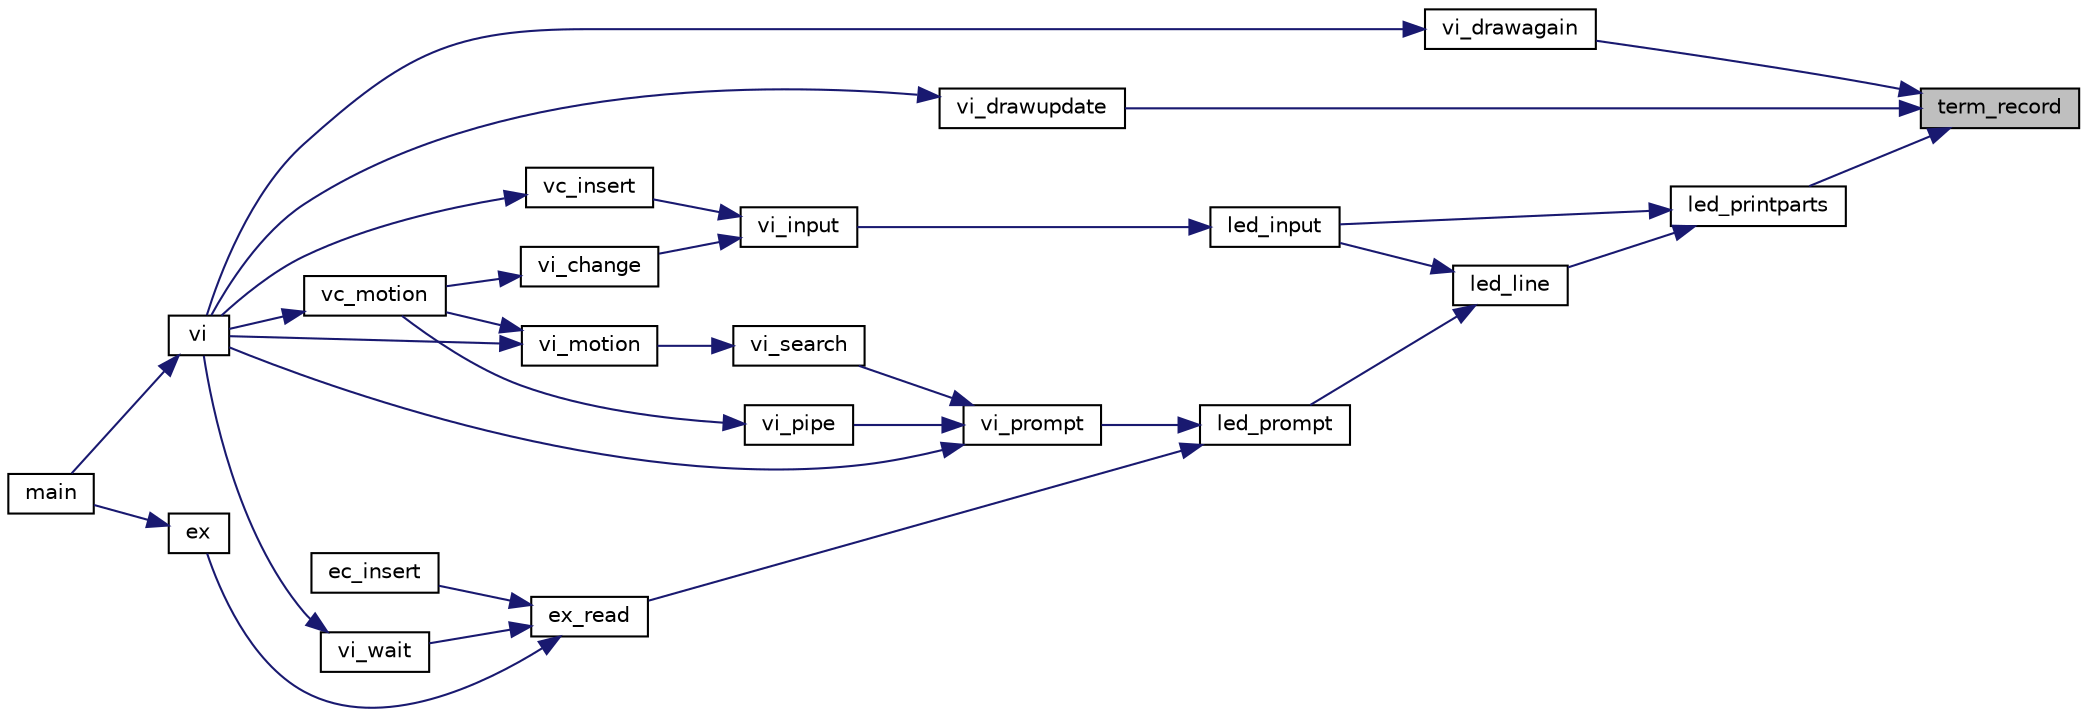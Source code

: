 digraph "term_record"
{
 // INTERACTIVE_SVG=YES
 // LATEX_PDF_SIZE
  edge [fontname="Helvetica",fontsize="10",labelfontname="Helvetica",labelfontsize="10"];
  node [fontname="Helvetica",fontsize="10",shape=record];
  rankdir="RL";
  Node1 [label="term_record",height=0.2,width=0.4,color="black", fillcolor="grey75", style="filled", fontcolor="black",tooltip=" "];
  Node1 -> Node2 [dir="back",color="midnightblue",fontsize="10",style="solid",fontname="Helvetica"];
  Node2 [label="led_printparts",height=0.2,width=0.4,color="black", fillcolor="white", style="filled",URL="$led_8c.html#ae938cbff964c214e7e4f6aff4d5ce0f7",tooltip=" "];
  Node2 -> Node3 [dir="back",color="midnightblue",fontsize="10",style="solid",fontname="Helvetica"];
  Node3 [label="led_input",height=0.2,width=0.4,color="black", fillcolor="white", style="filled",URL="$vi_8h.html#ae72255a31cec31233723c101d9465d07",tooltip=" "];
  Node3 -> Node4 [dir="back",color="midnightblue",fontsize="10",style="solid",fontname="Helvetica"];
  Node4 [label="vi_input",height=0.2,width=0.4,color="black", fillcolor="white", style="filled",URL="$vi_8c.html#a653f6b0359cef492e11f404c4bf469b9",tooltip=" "];
  Node4 -> Node5 [dir="back",color="midnightblue",fontsize="10",style="solid",fontname="Helvetica"];
  Node5 [label="vc_insert",height=0.2,width=0.4,color="black", fillcolor="white", style="filled",URL="$vi_8c.html#a8bb357a77ed61da8858f138c6fa672a6",tooltip=" "];
  Node5 -> Node6 [dir="back",color="midnightblue",fontsize="10",style="solid",fontname="Helvetica"];
  Node6 [label="vi",height=0.2,width=0.4,color="black", fillcolor="white", style="filled",URL="$vi_8c.html#a8d808e0f3453afe6600673ee1ea5f828",tooltip=" "];
  Node6 -> Node7 [dir="back",color="midnightblue",fontsize="10",style="solid",fontname="Helvetica"];
  Node7 [label="main",height=0.2,width=0.4,color="black", fillcolor="white", style="filled",URL="$vi_8c.html#a0ddf1224851353fc92bfbff6f499fa97",tooltip=" "];
  Node4 -> Node8 [dir="back",color="midnightblue",fontsize="10",style="solid",fontname="Helvetica"];
  Node8 [label="vi_change",height=0.2,width=0.4,color="black", fillcolor="white", style="filled",URL="$vi_8c.html#ae37b094c3bb647d8c1a4ac4e858ce518",tooltip=" "];
  Node8 -> Node9 [dir="back",color="midnightblue",fontsize="10",style="solid",fontname="Helvetica"];
  Node9 [label="vc_motion",height=0.2,width=0.4,color="black", fillcolor="white", style="filled",URL="$vi_8c.html#a06cbc6eb843436a0e77e07cbab0c4538",tooltip=" "];
  Node9 -> Node6 [dir="back",color="midnightblue",fontsize="10",style="solid",fontname="Helvetica"];
  Node2 -> Node10 [dir="back",color="midnightblue",fontsize="10",style="solid",fontname="Helvetica"];
  Node10 [label="led_line",height=0.2,width=0.4,color="black", fillcolor="white", style="filled",URL="$led_8c.html#a617ec615e86687b5c10df33b271256c8",tooltip=" "];
  Node10 -> Node3 [dir="back",color="midnightblue",fontsize="10",style="solid",fontname="Helvetica"];
  Node10 -> Node11 [dir="back",color="midnightblue",fontsize="10",style="solid",fontname="Helvetica"];
  Node11 [label="led_prompt",height=0.2,width=0.4,color="black", fillcolor="white", style="filled",URL="$vi_8h.html#a173bb468e1e2a066136316f98b49c108",tooltip=" "];
  Node11 -> Node12 [dir="back",color="midnightblue",fontsize="10",style="solid",fontname="Helvetica"];
  Node12 [label="ex_read",height=0.2,width=0.4,color="black", fillcolor="white", style="filled",URL="$vi_8h.html#a7ba56272fe1a7d523192729a0bb5edf7",tooltip=" "];
  Node12 -> Node13 [dir="back",color="midnightblue",fontsize="10",style="solid",fontname="Helvetica"];
  Node13 [label="ec_insert",height=0.2,width=0.4,color="black", fillcolor="white", style="filled",URL="$ex_8c.html#a0908784dc65be2da119a6b72ef96dec2",tooltip=" "];
  Node12 -> Node14 [dir="back",color="midnightblue",fontsize="10",style="solid",fontname="Helvetica"];
  Node14 [label="ex",height=0.2,width=0.4,color="black", fillcolor="white", style="filled",URL="$vi_8h.html#ac395e51f25330a6e6033b6d0d22b2076",tooltip=" "];
  Node14 -> Node7 [dir="back",color="midnightblue",fontsize="10",style="solid",fontname="Helvetica"];
  Node12 -> Node15 [dir="back",color="midnightblue",fontsize="10",style="solid",fontname="Helvetica"];
  Node15 [label="vi_wait",height=0.2,width=0.4,color="black", fillcolor="white", style="filled",URL="$vi_8c.html#a9d85e9ed087401367529ab86a5dbf0c5",tooltip=" "];
  Node15 -> Node6 [dir="back",color="midnightblue",fontsize="10",style="solid",fontname="Helvetica"];
  Node11 -> Node16 [dir="back",color="midnightblue",fontsize="10",style="solid",fontname="Helvetica"];
  Node16 [label="vi_prompt",height=0.2,width=0.4,color="black", fillcolor="white", style="filled",URL="$vi_8c.html#a57965473297aad4c4333fdd3897c11f3",tooltip=" "];
  Node16 -> Node6 [dir="back",color="midnightblue",fontsize="10",style="solid",fontname="Helvetica"];
  Node16 -> Node17 [dir="back",color="midnightblue",fontsize="10",style="solid",fontname="Helvetica"];
  Node17 [label="vi_pipe",height=0.2,width=0.4,color="black", fillcolor="white", style="filled",URL="$vi_8c.html#ab8e0c9b9d2ef5161c6a3a8828606df5f",tooltip=" "];
  Node17 -> Node9 [dir="back",color="midnightblue",fontsize="10",style="solid",fontname="Helvetica"];
  Node16 -> Node18 [dir="back",color="midnightblue",fontsize="10",style="solid",fontname="Helvetica"];
  Node18 [label="vi_search",height=0.2,width=0.4,color="black", fillcolor="white", style="filled",URL="$vi_8c.html#a93701c59617d4f96cbaa207e89178f87",tooltip=" "];
  Node18 -> Node19 [dir="back",color="midnightblue",fontsize="10",style="solid",fontname="Helvetica"];
  Node19 [label="vi_motion",height=0.2,width=0.4,color="black", fillcolor="white", style="filled",URL="$vi_8c.html#aaa4777ea0715ea846346d0f27a0cfa3f",tooltip=" "];
  Node19 -> Node9 [dir="back",color="midnightblue",fontsize="10",style="solid",fontname="Helvetica"];
  Node19 -> Node6 [dir="back",color="midnightblue",fontsize="10",style="solid",fontname="Helvetica"];
  Node1 -> Node20 [dir="back",color="midnightblue",fontsize="10",style="solid",fontname="Helvetica"];
  Node20 [label="vi_drawagain",height=0.2,width=0.4,color="black", fillcolor="white", style="filled",URL="$vi_8c.html#a2b620fa68325e1b708f07af90f50c3d8",tooltip=" "];
  Node20 -> Node6 [dir="back",color="midnightblue",fontsize="10",style="solid",fontname="Helvetica"];
  Node1 -> Node21 [dir="back",color="midnightblue",fontsize="10",style="solid",fontname="Helvetica"];
  Node21 [label="vi_drawupdate",height=0.2,width=0.4,color="black", fillcolor="white", style="filled",URL="$vi_8c.html#a9896bc9688f6102408f66aa0ad7e64f9",tooltip=" "];
  Node21 -> Node6 [dir="back",color="midnightblue",fontsize="10",style="solid",fontname="Helvetica"];
}
